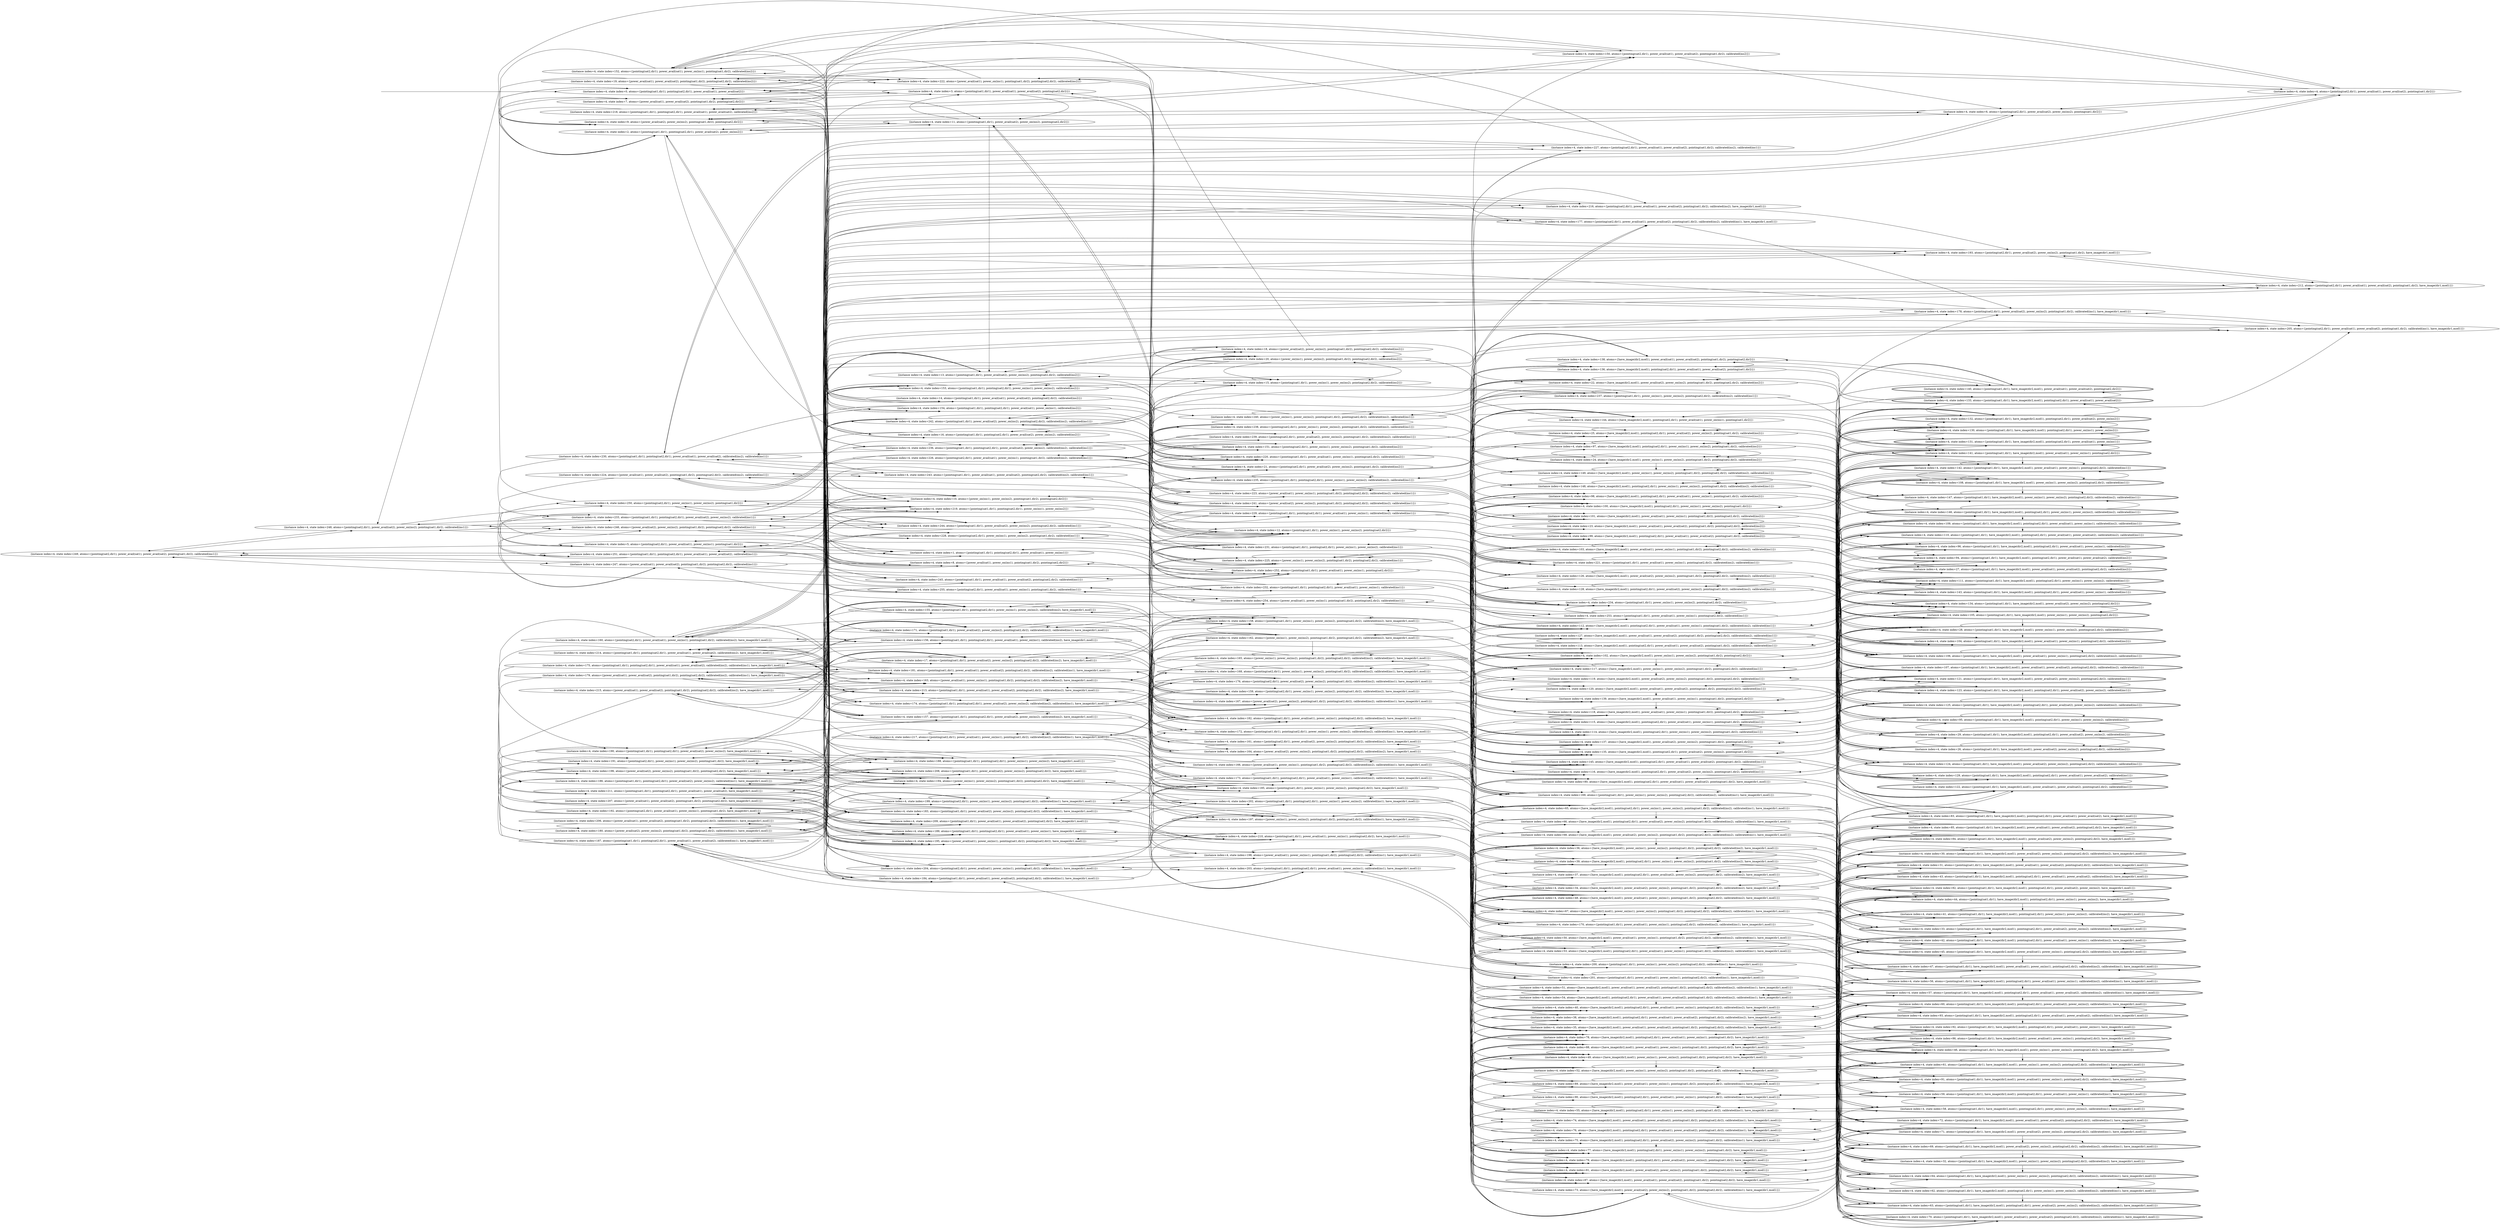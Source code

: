digraph {
rankdir="LR"
s249[label="(instance index=4, state index=249, atoms={pointing(sat2,dir1), power_avail(sat1), power_avail(sat2), pointing(sat1,dir2), calibrated(ins1)})"]
s4[label="(instance index=4, state index=4, atoms={pointing(sat2,dir1), power_avail(sat1), power_avail(sat2), pointing(sat1,dir2)})"]
s6[label="(instance index=4, state index=6, atoms={pointing(sat2,dir1), power_avail(sat2), power_on(ins2), pointing(sat1,dir2)})"]
s216[label="(instance index=4, state index=216, atoms={pointing(sat2,dir1), power_avail(sat1), power_avail(sat2), pointing(sat1,dir2), calibrated(ins2), have_image(dir1,mod1)})"]
s177[label="(instance index=4, state index=177, atoms={pointing(sat2,dir1), power_avail(sat1), power_avail(sat2), pointing(sat1,dir2), calibrated(ins2), calibrated(ins1), have_image(dir1,mod1)})"]
s248[label="(instance index=4, state index=248, atoms={pointing(sat2,dir1), power_avail(sat2), power_on(ins2), pointing(sat1,dir2), calibrated(ins1)})"]
s193[label="(instance index=4, state index=193, atoms={pointing(sat2,dir1), power_avail(sat2), power_on(ins2), pointing(sat1,dir2), have_image(dir1,mod1)})"]
s178[label="(instance index=4, state index=178, atoms={pointing(sat2,dir1), power_avail(sat2), power_on(ins2), pointing(sat1,dir2), calibrated(ins1), have_image(dir1,mod1)})"]
s212[label="(instance index=4, state index=212, atoms={pointing(sat2,dir1), power_avail(sat1), power_avail(sat2), pointing(sat1,dir2), have_image(dir1,mod1)})"]
s205[label="(instance index=4, state index=205, atoms={pointing(sat2,dir1), power_avail(sat1), power_avail(sat2), pointing(sat1,dir2), calibrated(ins1), have_image(dir1,mod1)})"]
s227[label="(instance index=4, state index=227, atoms={pointing(sat2,dir1), power_avail(sat1), power_avail(sat2), pointing(sat1,dir2), calibrated(ins2), calibrated(ins1)})"]
s150[label="(instance index=4, state index=150, atoms={pointing(sat2,dir1), power_avail(sat1), power_avail(sat2), pointing(sat1,dir2), calibrated(ins2)})"]
s251[label="(instance index=4, state index=251, atoms={pointing(sat1,dir1), pointing(sat2,dir1), power_avail(sat1), power_avail(sat2), calibrated(ins1)})"]
s0[label="(instance index=4, state index=0, atoms={pointing(sat1,dir1), pointing(sat2,dir1), power_avail(sat1), power_avail(sat2)})"]
s5[label="(instance index=4, state index=5, atoms={pointing(sat2,dir1), power_avail(sat1), power_on(ins1), pointing(sat1,dir2)})"]
s247[label="(instance index=4, state index=247, atoms={power_avail(sat1), power_avail(sat2), pointing(sat1,dir2), pointing(sat2,dir2), calibrated(ins1)})"]
s7[label="(instance index=4, state index=7, atoms={power_avail(sat1), power_avail(sat2), pointing(sat1,dir2), pointing(sat2,dir2)})"]
s2[label="(instance index=4, state index=2, atoms={pointing(sat1,dir1), pointing(sat2,dir1), power_avail(sat2), power_on(ins2)})"]
s250[label="(instance index=4, state index=250, atoms={pointing(sat2,dir1), power_on(ins1), power_on(ins2), pointing(sat1,dir2)})"]
s246[label="(instance index=4, state index=246, atoms={power_avail(sat2), power_on(ins2), pointing(sat1,dir2), pointing(sat2,dir2), calibrated(ins1)})"]
s9[label="(instance index=4, state index=9, atoms={power_avail(sat2), power_on(ins2), pointing(sat1,dir2), pointing(sat2,dir2)})"]
s214[label="(instance index=4, state index=214, atoms={pointing(sat1,dir1), pointing(sat2,dir1), power_avail(sat1), power_avail(sat2), calibrated(ins2), have_image(dir1,mod1)})"]
s175[label="(instance index=4, state index=175, atoms={pointing(sat1,dir1), pointing(sat2,dir1), power_avail(sat1), power_avail(sat2), calibrated(ins2), calibrated(ins1), have_image(dir1,mod1)})"]
s215[label="(instance index=4, state index=215, atoms={power_avail(sat1), power_avail(sat2), pointing(sat1,dir2), pointing(sat2,dir2), calibrated(ins2), have_image(dir1,mod1)})"]
s179[label="(instance index=4, state index=179, atoms={power_avail(sat1), power_avail(sat2), pointing(sat1,dir2), pointing(sat2,dir2), calibrated(ins2), calibrated(ins1), have_image(dir1,mod1)})"]
s160[label="(instance index=4, state index=160, atoms={pointing(sat2,dir1), power_avail(sat1), power_on(ins1), pointing(sat1,dir2), calibrated(ins2), have_image(dir1,mod1)})"]
s233[label="(instance index=4, state index=233, atoms={pointing(sat1,dir1), pointing(sat2,dir1), power_avail(sat2), power_on(ins2), calibrated(ins1)})"]
s190[label="(instance index=4, state index=190, atoms={pointing(sat1,dir1), pointing(sat2,dir1), power_avail(sat2), power_on(ins2), have_image(dir1,mod1)})"]
s186[label="(instance index=4, state index=186, atoms={pointing(sat1,dir1), pointing(sat2,dir1), power_avail(sat2), power_on(ins2), calibrated(ins1), have_image(dir1,mod1)})"]
s196[label="(instance index=4, state index=196, atoms={power_avail(sat2), power_on(ins2), pointing(sat1,dir2), pointing(sat2,dir2), have_image(dir1,mod1)})"]
s191[label="(instance index=4, state index=191, atoms={pointing(sat2,dir1), power_on(ins1), power_on(ins2), pointing(sat1,dir2), have_image(dir1,mod1)})"]
s180[label="(instance index=4, state index=180, atoms={power_avail(sat2), power_on(ins2), pointing(sat1,dir2), pointing(sat2,dir2), calibrated(ins1), have_image(dir1,mod1)})"]
s211[label="(instance index=4, state index=211, atoms={pointing(sat1,dir1), pointing(sat2,dir1), power_avail(sat1), power_avail(sat2), have_image(dir1,mod1)})"]
s187[label="(instance index=4, state index=187, atoms={pointing(sat1,dir1), pointing(sat2,dir1), power_avail(sat1), power_avail(sat2), calibrated(ins1), have_image(dir1,mod1)})"]
s207[label="(instance index=4, state index=207, atoms={power_avail(sat1), power_avail(sat2), pointing(sat1,dir2), pointing(sat2,dir2), have_image(dir1,mod1)})"]
s206[label="(instance index=4, state index=206, atoms={power_avail(sat1), power_avail(sat2), pointing(sat1,dir2), pointing(sat2,dir2), calibrated(ins1), have_image(dir1,mod1)})"]
s192[label="(instance index=4, state index=192, atoms={pointing(sat2,dir1), power_avail(sat1), power_on(ins1), pointing(sat1,dir2), have_image(dir1,mod1)})"]
s230[label="(instance index=4, state index=230, atoms={pointing(sat1,dir1), pointing(sat2,dir1), power_avail(sat1), power_avail(sat2), calibrated(ins2), calibrated(ins1)})"]
s218[label="(instance index=4, state index=218, atoms={pointing(sat1,dir1), pointing(sat2,dir1), power_avail(sat1), power_avail(sat2), calibrated(ins2)})"]
s224[label="(instance index=4, state index=224, atoms={power_avail(sat1), power_avail(sat2), pointing(sat1,dir2), pointing(sat2,dir2), calibrated(ins2), calibrated(ins1)})"]
s152[label="(instance index=4, state index=152, atoms={pointing(sat2,dir1), power_avail(sat1), power_on(ins1), pointing(sat1,dir2), calibrated(ins2)})"]
s19[label="(instance index=4, state index=19, atoms={power_avail(sat1), power_avail(sat2), pointing(sat1,dir2), pointing(sat2,dir2), calibrated(ins2)})"]
s174[label="(instance index=4, state index=174, atoms={pointing(sat1,dir1), pointing(sat2,dir1), power_avail(sat2), power_on(ins2), calibrated(ins2), calibrated(ins1), have_image(dir1,mod1)})"]
s245[label="(instance index=4, state index=245, atoms={pointing(sat1,dir1), power_avail(sat1), power_avail(sat2), pointing(sat2,dir2), calibrated(ins1)})"]
s3[label="(instance index=4, state index=3, atoms={pointing(sat1,dir1), power_avail(sat1), power_avail(sat2), pointing(sat2,dir2)})"]
s1[label="(instance index=4, state index=1, atoms={pointing(sat1,dir1), pointing(sat2,dir1), power_avail(sat1), power_on(ins1)})"]
s255[label="(instance index=4, state index=255, atoms={pointing(sat2,dir1), power_avail(sat1), power_on(ins1), pointing(sat1,dir2), calibrated(ins1)})"]
s8[label="(instance index=4, state index=8, atoms={power_avail(sat1), power_on(ins1), pointing(sat1,dir2), pointing(sat2,dir2)})"]
s13[label="(instance index=4, state index=13, atoms={pointing(sat1,dir1), power_avail(sat2), power_on(ins2), pointing(sat2,dir2), calibrated(ins2)})"]
s153[label="(instance index=4, state index=153, atoms={pointing(sat1,dir1), pointing(sat2,dir1), power_on(ins1), power_on(ins2), calibrated(ins2)})"]
s16[label="(instance index=4, state index=16, atoms={pointing(sat1,dir1), pointing(sat2,dir1), power_avail(sat2), power_on(ins2), calibrated(ins2)})"]
s17[label="(instance index=4, state index=17, atoms={pointing(sat1,dir1), power_avail(sat2), power_on(ins2), pointing(sat2,dir2), calibrated(ins2), have_image(dir1,mod1)})"]
s157[label="(instance index=4, state index=157, atoms={pointing(sat1,dir1), pointing(sat2,dir1), power_avail(sat2), power_on(ins2), calibrated(ins2), have_image(dir1,mod1)})"]
s155[label="(instance index=4, state index=155, atoms={pointing(sat1,dir1), pointing(sat2,dir1), power_on(ins1), power_on(ins2), calibrated(ins2), have_image(dir1,mod1)})"]
s244[label="(instance index=4, state index=244, atoms={pointing(sat1,dir1), power_avail(sat2), power_on(ins2), pointing(sat2,dir2), calibrated(ins1)})"]
s219[label="(instance index=4, state index=219, atoms={pointing(sat1,dir1), pointing(sat2,dir1), power_on(ins1), power_on(ins2)})"]
s11[label="(instance index=4, state index=11, atoms={pointing(sat1,dir1), power_avail(sat2), power_on(ins2), pointing(sat2,dir2)})"]
s228[label="(instance index=4, state index=228, atoms={pointing(sat2,dir1), power_on(ins1), power_on(ins2), pointing(sat1,dir2), calibrated(ins1)})"]
s10[label="(instance index=4, state index=10, atoms={power_on(ins1), power_on(ins2), pointing(sat1,dir2), pointing(sat2,dir2)})"]
s213[label="(instance index=4, state index=213, atoms={pointing(sat1,dir1), power_avail(sat1), power_avail(sat2), pointing(sat2,dir2), calibrated(ins2), have_image(dir1,mod1)})"]
s181[label="(instance index=4, state index=181, atoms={pointing(sat1,dir1), power_avail(sat1), power_avail(sat2), pointing(sat2,dir2), calibrated(ins2), calibrated(ins1), have_image(dir1,mod1)})"]
s156[label="(instance index=4, state index=156, atoms={pointing(sat1,dir1), pointing(sat2,dir1), power_avail(sat1), power_on(ins1), calibrated(ins2), have_image(dir1,mod1)})"]
s217[label="(instance index=4, state index=217, atoms={pointing(sat2,dir1), power_avail(sat1), power_on(ins1), pointing(sat1,dir2), calibrated(ins2), calibrated(ins1), have_image(dir1,mod1)})"]
s163[label="(instance index=4, state index=163, atoms={power_avail(sat1), power_on(ins1), pointing(sat1,dir2), pointing(sat2,dir2), calibrated(ins2), have_image(dir1,mod1)})"]
s242[label="(instance index=4, state index=242, atoms={pointing(sat1,dir1), power_avail(sat2), power_on(ins2), pointing(sat2,dir2), calibrated(ins2), calibrated(ins1)})"]
s236[label="(instance index=4, state index=236, atoms={pointing(sat1,dir1), pointing(sat2,dir1), power_avail(sat2), power_on(ins2), calibrated(ins2), calibrated(ins1)})"]
s208[label="(instance index=4, state index=208, atoms={pointing(sat1,dir1), power_avail(sat2), power_on(ins2), pointing(sat2,dir2), have_image(dir1,mod1)})"]
s188[label="(instance index=4, state index=188, atoms={pointing(sat1,dir1), pointing(sat2,dir1), power_on(ins1), power_on(ins2), have_image(dir1,mod1)})"]
s183[label="(instance index=4, state index=183, atoms={pointing(sat1,dir1), power_avail(sat2), power_on(ins2), pointing(sat2,dir2), calibrated(ins1), have_image(dir1,mod1)})"]
s199[label="(instance index=4, state index=199, atoms={pointing(sat2,dir1), power_on(ins1), power_on(ins2), pointing(sat1,dir2), calibrated(ins1), have_image(dir1,mod1)})"]
s194[label="(instance index=4, state index=194, atoms={power_on(ins1), power_on(ins2), pointing(sat1,dir2), pointing(sat2,dir2), have_image(dir1,mod1)})"]
s171[label="(instance index=4, state index=171, atoms={pointing(sat1,dir1), power_avail(sat2), power_on(ins2), pointing(sat2,dir2), calibrated(ins2), calibrated(ins1), have_image(dir1,mod1)})"]
s209[label="(instance index=4, state index=209, atoms={pointing(sat1,dir1), power_avail(sat1), power_avail(sat2), pointing(sat2,dir2), have_image(dir1,mod1)})"]
s189[label="(instance index=4, state index=189, atoms={pointing(sat1,dir1), pointing(sat2,dir1), power_avail(sat1), power_on(ins1), have_image(dir1,mod1)})"]
s184[label="(instance index=4, state index=184, atoms={pointing(sat1,dir1), power_avail(sat1), power_avail(sat2), pointing(sat2,dir2), calibrated(ins1), have_image(dir1,mod1)})"]
s204[label="(instance index=4, state index=204, atoms={pointing(sat2,dir1), power_avail(sat1), power_on(ins1), pointing(sat1,dir2), calibrated(ins1), have_image(dir1,mod1)})"]
s195[label="(instance index=4, state index=195, atoms={power_avail(sat1), power_on(ins1), pointing(sat1,dir2), pointing(sat2,dir2), have_image(dir1,mod1)})"]
s243[label="(instance index=4, state index=243, atoms={pointing(sat1,dir1), power_avail(sat1), power_avail(sat2), pointing(sat2,dir2), calibrated(ins2), calibrated(ins1)})"]
s14[label="(instance index=4, state index=14, atoms={pointing(sat1,dir1), power_avail(sat1), power_avail(sat2), pointing(sat2,dir2), calibrated(ins2)})"]
s154[label="(instance index=4, state index=154, atoms={pointing(sat1,dir1), pointing(sat2,dir1), power_avail(sat1), power_on(ins1), calibrated(ins2)})"]
s226[label="(instance index=4, state index=226, atoms={pointing(sat2,dir1), power_avail(sat1), power_on(ins1), pointing(sat1,dir2), calibrated(ins2), calibrated(ins1)})"]
s222[label="(instance index=4, state index=222, atoms={power_avail(sat1), power_on(ins1), pointing(sat1,dir2), pointing(sat2,dir2), calibrated(ins2)})"]
s168[label="(instance index=4, state index=168, atoms={pointing(sat2,dir1), power_on(ins1), power_on(ins2), pointing(sat1,dir2), calibrated(ins2), calibrated(ins1), have_image(dir1,mod1)})"]
s176[label="(instance index=4, state index=176, atoms={pointing(sat2,dir1), power_avail(sat2), power_on(ins2), pointing(sat1,dir2), calibrated(ins2), calibrated(ins1), have_image(dir1,mod1)})"]
s172[label="(instance index=4, state index=172, atoms={pointing(sat1,dir1), pointing(sat2,dir1), power_on(ins1), power_on(ins2), calibrated(ins2), calibrated(ins1), have_image(dir1,mod1)})"]
s158[label="(instance index=4, state index=158, atoms={pointing(sat1,dir1), power_on(ins1), power_on(ins2), pointing(sat2,dir2), calibrated(ins2), have_image(dir1,mod1)})"]
s165[label="(instance index=4, state index=165, atoms={power_on(ins1), power_on(ins2), pointing(sat1,dir2), pointing(sat2,dir2), calibrated(ins2), calibrated(ins1), have_image(dir1,mod1)})"]
s252[label="(instance index=4, state index=252, atoms={pointing(sat1,dir1), power_avail(sat1), power_on(ins1), pointing(sat2,dir2)})"]
s232[label="(instance index=4, state index=232, atoms={pointing(sat1,dir1), pointing(sat2,dir1), power_avail(sat1), power_on(ins1), calibrated(ins1)})"]
s254[label="(instance index=4, state index=254, atoms={power_avail(sat1), power_on(ins1), pointing(sat1,dir2), pointing(sat2,dir2), calibrated(ins1)})"]
s238[label="(instance index=4, state index=238, atoms={pointing(sat2,dir1), power_on(ins1), power_on(ins2), pointing(sat1,dir2), calibrated(ins2), calibrated(ins1)})"]
s235[label="(instance index=4, state index=235, atoms={pointing(sat1,dir1), pointing(sat2,dir1), power_on(ins1), power_on(ins2), calibrated(ins2), calibrated(ins1)})"]
s15[label="(instance index=4, state index=15, atoms={pointing(sat1,dir1), power_on(ins1), power_on(ins2), pointing(sat2,dir2), calibrated(ins2)})"]
s240[label="(instance index=4, state index=240, atoms={power_on(ins1), power_on(ins2), pointing(sat1,dir2), pointing(sat2,dir2), calibrated(ins2), calibrated(ins1)})"]
s18[label="(instance index=4, state index=18, atoms={power_avail(sat2), power_on(ins2), pointing(sat1,dir2), pointing(sat2,dir2), calibrated(ins2)})"]
s20[label="(instance index=4, state index=20, atoms={power_on(ins1), power_on(ins2), pointing(sat1,dir2), pointing(sat2,dir2), calibrated(ins2)})"]
s151[label="(instance index=4, state index=151, atoms={pointing(sat2,dir1), power_on(ins1), power_on(ins2), pointing(sat1,dir2), calibrated(ins2)})"]
s21[label="(instance index=4, state index=21, atoms={pointing(sat2,dir1), power_avail(sat2), power_on(ins2), pointing(sat1,dir2), calibrated(ins2)})"]
s164[label="(instance index=4, state index=164, atoms={power_avail(sat2), power_on(ins2), pointing(sat1,dir2), pointing(sat2,dir2), calibrated(ins2), have_image(dir1,mod1)})"]
s162[label="(instance index=4, state index=162, atoms={power_on(ins1), power_on(ins2), pointing(sat1,dir2), pointing(sat2,dir2), calibrated(ins2), have_image(dir1,mod1)})"]
s161[label="(instance index=4, state index=161, atoms={pointing(sat2,dir1), power_avail(sat2), power_on(ins2), pointing(sat1,dir2), calibrated(ins2), have_image(dir1,mod1)})"]
s159[label="(instance index=4, state index=159, atoms={pointing(sat2,dir1), power_on(ins1), power_on(ins2), pointing(sat1,dir2), calibrated(ins2), have_image(dir1,mod1)})"]
s231[label="(instance index=4, state index=231, atoms={pointing(sat1,dir1), pointing(sat2,dir1), power_on(ins1), power_on(ins2), calibrated(ins1)})"]
s12[label="(instance index=4, state index=12, atoms={pointing(sat1,dir1), power_on(ins1), power_on(ins2), pointing(sat2,dir2)})"]
s225[label="(instance index=4, state index=225, atoms={power_on(ins1), power_on(ins2), pointing(sat1,dir2), pointing(sat2,dir2), calibrated(ins1)})"]
s182[label="(instance index=4, state index=182, atoms={pointing(sat1,dir1), power_avail(sat1), power_on(ins1), pointing(sat2,dir2), calibrated(ins2), have_image(dir1,mod1)})"]
s173[label="(instance index=4, state index=173, atoms={pointing(sat1,dir1), pointing(sat2,dir1), power_avail(sat1), power_on(ins1), calibrated(ins2), calibrated(ins1), have_image(dir1,mod1)})"]
s166[label="(instance index=4, state index=166, atoms={power_avail(sat1), power_on(ins1), pointing(sat1,dir2), pointing(sat2,dir2), calibrated(ins2), calibrated(ins1), have_image(dir1,mod1)})"]
s241[label="(instance index=4, state index=241, atoms={power_avail(sat2), power_on(ins2), pointing(sat1,dir2), pointing(sat2,dir2), calibrated(ins2), calibrated(ins1)})"]
s239[label="(instance index=4, state index=239, atoms={pointing(sat2,dir1), power_avail(sat2), power_on(ins2), pointing(sat1,dir2), calibrated(ins2), calibrated(ins1)})"]
s202[label="(instance index=4, state index=202, atoms={pointing(sat1,dir1), pointing(sat2,dir1), power_on(ins1), power_on(ins2), calibrated(ins1), have_image(dir1,mod1)})"]
s185[label="(instance index=4, state index=185, atoms={pointing(sat1,dir1), power_on(ins1), power_on(ins2), pointing(sat2,dir2), have_image(dir1,mod1)})"]
s197[label="(instance index=4, state index=197, atoms={power_on(ins1), power_on(ins2), pointing(sat1,dir2), pointing(sat2,dir2), calibrated(ins1), have_image(dir1,mod1)})"]
s167[label="(instance index=4, state index=167, atoms={power_avail(sat2), power_on(ins2), pointing(sat1,dir2), pointing(sat2,dir2), calibrated(ins2), calibrated(ins1), have_image(dir1,mod1)})"]
s210[label="(instance index=4, state index=210, atoms={pointing(sat1,dir1), power_avail(sat1), power_on(ins1), pointing(sat2,dir2), have_image(dir1,mod1)})"]
s203[label="(instance index=4, state index=203, atoms={pointing(sat1,dir1), pointing(sat2,dir1), power_avail(sat1), power_on(ins1), calibrated(ins1), have_image(dir1,mod1)})"]
s198[label="(instance index=4, state index=198, atoms={power_avail(sat1), power_on(ins1), pointing(sat1,dir2), pointing(sat2,dir2), calibrated(ins1), have_image(dir1,mod1)})"]
s229[label="(instance index=4, state index=229, atoms={pointing(sat1,dir1), pointing(sat2,dir1), power_avail(sat1), power_on(ins1), calibrated(ins2), calibrated(ins1)})"]
s220[label="(instance index=4, state index=220, atoms={pointing(sat1,dir1), power_avail(sat1), power_on(ins1), pointing(sat2,dir2), calibrated(ins2)})"]
s223[label="(instance index=4, state index=223, atoms={power_avail(sat1), power_on(ins1), pointing(sat1,dir2), pointing(sat2,dir2), calibrated(ins2), calibrated(ins1)})"]
s145[label="(instance index=4, state index=145, atoms={have_image(dir2,mod1), pointing(sat2,dir1), power_avail(sat1), power_avail(sat2), pointing(sat1,dir2), calibrated(ins1)})"]
s65[label="(instance index=4, state index=65, atoms={have_image(dir2,mod1), pointing(sat2,dir1), power_on(ins1), power_on(ins2), pointing(sat1,dir2), calibrated(ins2), calibrated(ins1), have_image(dir1,mod1)})"]
s100[label="(instance index=4, state index=100, atoms={have_image(dir2,mod1), pointing(sat2,dir1), power_on(ins1), power_on(ins2), pointing(sat1,dir2)})"]
s66[label="(instance index=4, state index=66, atoms={have_image(dir2,mod1), pointing(sat2,dir1), power_avail(sat2), power_on(ins2), pointing(sat1,dir2), calibrated(ins2), calibrated(ins1), have_image(dir1,mod1)})"]
s144[label="(instance index=4, state index=144, atoms={have_image(dir2,mod1), pointing(sat2,dir1), power_avail(sat1), power_on(ins1), pointing(sat1,dir2)})"]
s169[label="(instance index=4, state index=169, atoms={pointing(sat1,dir1), power_on(ins1), power_on(ins2), pointing(sat2,dir2), calibrated(ins2), calibrated(ins1), have_image(dir1,mod1)})"]
s67[label="(instance index=4, state index=67, atoms={have_image(dir2,mod1), power_on(ins1), power_on(ins2), pointing(sat1,dir2), pointing(sat2,dir2), calibrated(ins2), calibrated(ins1), have_image(dir1,mod1)})"]
s135[label="(instance index=4, state index=135, atoms={have_image(dir2,mod1), pointing(sat2,dir1), power_avail(sat2), power_on(ins2), pointing(sat1,dir2)})"]
s136[label="(instance index=4, state index=136, atoms={have_image(dir2,mod1), pointing(sat2,dir1), power_avail(sat1), power_avail(sat2), pointing(sat1,dir2)})"]
s221[label="(instance index=4, state index=221, atoms={pointing(sat1,dir1), power_avail(sat1), power_on(ins1), pointing(sat2,dir2), calibrated(ins2), calibrated(ins1)})"]
s170[label="(instance index=4, state index=170, atoms={pointing(sat1,dir1), power_avail(sat1), power_on(ins1), pointing(sat2,dir2), calibrated(ins2), calibrated(ins1), have_image(dir1,mod1)})"]
s237[label="(instance index=4, state index=237, atoms={pointing(sat1,dir1), power_on(ins1), power_on(ins2), pointing(sat2,dir2), calibrated(ins2), calibrated(ins1)})"]
s234[label="(instance index=4, state index=234, atoms={pointing(sat1,dir1), power_on(ins1), power_on(ins2), pointing(sat2,dir2), calibrated(ins1)})"]
s120[label="(instance index=4, state index=120, atoms={have_image(dir2,mod1), power_avail(sat1), power_avail(sat2), pointing(sat1,dir2), pointing(sat2,dir2), calibrated(ins1)})"]
s119[label="(instance index=4, state index=119, atoms={have_image(dir2,mod1), power_avail(sat2), power_on(ins2), pointing(sat1,dir2), pointing(sat2,dir2), calibrated(ins1)})"]
s127[label="(instance index=4, state index=127, atoms={have_image(dir2,mod1), power_avail(sat1), power_avail(sat2), pointing(sat1,dir2), pointing(sat2,dir2), calibrated(ins2), calibrated(ins1)})"]
s103[label="(instance index=4, state index=103, atoms={have_image(dir2,mod1), power_avail(sat1), power_on(ins1), pointing(sat1,dir2), pointing(sat2,dir2), calibrated(ins2), calibrated(ins1)})"]
s102[label="(instance index=4, state index=102, atoms={have_image(dir2,mod1), power_on(ins1), power_on(ins2), pointing(sat1,dir2), pointing(sat2,dir2)})"]
s101[label="(instance index=4, state index=101, atoms={have_image(dir2,mod1), power_avail(sat1), power_on(ins1), pointing(sat1,dir2), pointing(sat2,dir2), calibrated(ins2)})"]
s78[label="(instance index=4, state index=78, atoms={have_image(dir2,mod1), pointing(sat2,dir1), power_avail(sat1), power_on(ins1), pointing(sat1,dir2), have_image(dir1,mod1)})"]
s89[label="(instance index=4, state index=89, atoms={have_image(dir2,mod1), power_avail(sat1), power_on(ins1), pointing(sat1,dir2), pointing(sat2,dir2), calibrated(ins1), have_image(dir1,mod1)})"]
s201[label="(instance index=4, state index=201, atoms={pointing(sat1,dir1), power_avail(sat1), power_on(ins1), pointing(sat2,dir2), calibrated(ins1), have_image(dir1,mod1)})"]
s74[label="(instance index=4, state index=74, atoms={have_image(dir2,mod1), power_avail(sat1), power_avail(sat2), pointing(sat1,dir2), pointing(sat2,dir2), calibrated(ins1), have_image(dir1,mod1)})"]
s88[label="(instance index=4, state index=88, atoms={have_image(dir2,mod1), power_avail(sat1), power_on(ins1), pointing(sat1,dir2), pointing(sat2,dir2), have_image(dir1,mod1)})"]
s87[label="(instance index=4, state index=87, atoms={have_image(dir2,mod1), power_avail(sat1), power_avail(sat2), pointing(sat1,dir2), pointing(sat2,dir2), have_image(dir1,mod1)})"]
s81[label="(instance index=4, state index=81, atoms={have_image(dir2,mod1), power_avail(sat2), power_on(ins2), pointing(sat1,dir2), pointing(sat2,dir2), have_image(dir1,mod1)})"]
s80[label="(instance index=4, state index=80, atoms={have_image(dir2,mod1), pointing(sat2,dir1), power_avail(sat1), power_avail(sat2), pointing(sat1,dir2), have_image(dir1,mod1)})"]
s79[label="(instance index=4, state index=79, atoms={have_image(dir2,mod1), pointing(sat2,dir1), power_avail(sat2), power_on(ins2), pointing(sat1,dir2), have_image(dir1,mod1)})"]
s73[label="(instance index=4, state index=73, atoms={have_image(dir2,mod1), power_avail(sat2), power_on(ins2), pointing(sat1,dir2), pointing(sat2,dir2), calibrated(ins1), have_image(dir1,mod1)})"]
s200[label="(instance index=4, state index=200, atoms={pointing(sat1,dir1), power_on(ins1), power_on(ins2), pointing(sat2,dir2), calibrated(ins1), have_image(dir1,mod1)})"]
s51[label="(instance index=4, state index=51, atoms={have_image(dir2,mod1), power_avail(sat1), power_avail(sat2), pointing(sat1,dir2), pointing(sat2,dir2), calibrated(ins2), calibrated(ins1), have_image(dir1,mod1)})"]
s68[label="(instance index=4, state index=68, atoms={have_image(dir2,mod1), power_avail(sat2), power_on(ins2), pointing(sat1,dir2), pointing(sat2,dir2), calibrated(ins2), calibrated(ins1), have_image(dir1,mod1)})"]
s52[label="(instance index=4, state index=52, atoms={have_image(dir2,mod1), power_on(ins1), power_on(ins2), pointing(sat1,dir2), pointing(sat2,dir2), calibrated(ins1), have_image(dir1,mod1)})"]
s75[label="(instance index=4, state index=75, atoms={have_image(dir2,mod1), pointing(sat2,dir1), power_avail(sat2), power_on(ins2), pointing(sat1,dir2), calibrated(ins1), have_image(dir1,mod1)})"]
s90[label="(instance index=4, state index=90, atoms={have_image(dir2,mod1), pointing(sat2,dir1), power_avail(sat1), power_on(ins1), pointing(sat1,dir2), calibrated(ins1), have_image(dir1,mod1)})"]
s128[label="(instance index=4, state index=128, atoms={have_image(dir2,mod1), pointing(sat2,dir1), power_avail(sat2), power_on(ins2), pointing(sat1,dir2), calibrated(ins2), calibrated(ins1)})"]
s55[label="(instance index=4, state index=55, atoms={have_image(dir2,mod1), pointing(sat2,dir1), power_on(ins1), power_on(ins2), pointing(sat1,dir2), calibrated(ins1), have_image(dir1,mod1)})"]
s126[label="(instance index=4, state index=126, atoms={have_image(dir2,mod1), power_avail(sat2), power_on(ins2), pointing(sat1,dir2), pointing(sat2,dir2), calibrated(ins2), calibrated(ins1)})"]
s253[label="(instance index=4, state index=253, atoms={pointing(sat1,dir1), power_avail(sat1), power_on(ins1), pointing(sat2,dir2), calibrated(ins1)})"]
s54[label="(instance index=4, state index=54, atoms={have_image(dir2,mod1), pointing(sat2,dir1), power_avail(sat1), power_avail(sat2), pointing(sat1,dir2), calibrated(ins2), calibrated(ins1), have_image(dir1,mod1)})"]
s116[label="(instance index=4, state index=116, atoms={have_image(dir2,mod1), pointing(sat2,dir1), power_avail(sat2), power_on(ins2), pointing(sat1,dir2), calibrated(ins1)})"]
s53[label="(instance index=4, state index=53, atoms={have_image(dir2,mod1), pointing(sat2,dir1), power_avail(sat1), power_on(ins1), pointing(sat1,dir2), calibrated(ins2), calibrated(ins1), have_image(dir1,mod1)})"]
s50[label="(instance index=4, state index=50, atoms={have_image(dir2,mod1), power_avail(sat1), power_on(ins1), pointing(sat1,dir2), pointing(sat2,dir2), calibrated(ins2), calibrated(ins1), have_image(dir1,mod1)})"]
s49[label="(instance index=4, state index=49, atoms={have_image(dir2,mod1), power_on(ins1), power_on(ins2), pointing(sat1,dir2), pointing(sat2,dir2), have_image(dir1,mod1)})"]
s48[label="(instance index=4, state index=48, atoms={have_image(dir2,mod1), power_avail(sat1), power_on(ins1), pointing(sat1,dir2), pointing(sat2,dir2), calibrated(ins2), have_image(dir1,mod1)})"]
s114[label="(instance index=4, state index=114, atoms={have_image(dir2,mod1), pointing(sat2,dir1), power_on(ins1), power_on(ins2), pointing(sat1,dir2), calibrated(ins1)})"]
s77[label="(instance index=4, state index=77, atoms={have_image(dir2,mod1), pointing(sat2,dir1), power_on(ins1), power_on(ins2), pointing(sat1,dir2), have_image(dir1,mod1)})"]
s113[label="(instance index=4, state index=113, atoms={have_image(dir2,mod1), pointing(sat2,dir1), power_avail(sat1), power_avail(sat2), pointing(sat1,dir2), calibrated(ins2), calibrated(ins1)})"]
s38[label="(instance index=4, state index=38, atoms={have_image(dir2,mod1), pointing(sat2,dir1), power_avail(sat1), power_avail(sat2), pointing(sat1,dir2), calibrated(ins2), have_image(dir1,mod1)})"]
s112[label="(instance index=4, state index=112, atoms={have_image(dir2,mod1), pointing(sat2,dir1), power_avail(sat1), power_on(ins1), pointing(sat1,dir2), calibrated(ins2), calibrated(ins1)})"]
s40[label="(instance index=4, state index=40, atoms={have_image(dir2,mod1), pointing(sat2,dir1), power_avail(sat1), power_on(ins1), pointing(sat1,dir2), calibrated(ins2), have_image(dir1,mod1)})"]
s117[label="(instance index=4, state index=117, atoms={have_image(dir2,mod1), power_on(ins1), power_on(ins2), pointing(sat1,dir2), pointing(sat2,dir2), calibrated(ins1)})"]
s39[label="(instance index=4, state index=39, atoms={have_image(dir2,mod1), pointing(sat2,dir1), power_on(ins1), power_on(ins2), pointing(sat1,dir2), calibrated(ins2), have_image(dir1,mod1)})"]
s37[label="(instance index=4, state index=37, atoms={have_image(dir2,mod1), pointing(sat2,dir1), power_avail(sat2), power_on(ins2), pointing(sat1,dir2), calibrated(ins2), have_image(dir1,mod1)})"]
s36[label="(instance index=4, state index=36, atoms={have_image(dir2,mod1), power_on(ins1), power_on(ins2), pointing(sat1,dir2), pointing(sat2,dir2), calibrated(ins2), have_image(dir1,mod1)})"]
s35[label="(instance index=4, state index=35, atoms={have_image(dir2,mod1), power_avail(sat1), power_avail(sat2), pointing(sat1,dir2), pointing(sat2,dir2), calibrated(ins2), have_image(dir1,mod1)})"]
s34[label="(instance index=4, state index=34, atoms={have_image(dir2,mod1), power_avail(sat2), power_on(ins2), pointing(sat1,dir2), pointing(sat2,dir2), calibrated(ins2), have_image(dir1,mod1)})"]
s98[label="(instance index=4, state index=98, atoms={have_image(dir2,mod1), pointing(sat2,dir1), power_avail(sat1), power_on(ins1), pointing(sat1,dir2), calibrated(ins2)})"]
s25[label="(instance index=4, state index=25, atoms={have_image(dir2,mod1), pointing(sat2,dir1), power_avail(sat2), power_on(ins2), pointing(sat1,dir2), calibrated(ins2)})"]
s97[label="(instance index=4, state index=97, atoms={have_image(dir2,mod1), pointing(sat2,dir1), power_on(ins1), power_on(ins2), pointing(sat1,dir2), calibrated(ins2)})"]
s24[label="(instance index=4, state index=24, atoms={have_image(dir2,mod1), power_on(ins1), power_on(ins2), pointing(sat1,dir2), pointing(sat2,dir2), calibrated(ins2)})"]
s99[label="(instance index=4, state index=99, atoms={have_image(dir2,mod1), pointing(sat2,dir1), power_avail(sat1), power_avail(sat2), pointing(sat1,dir2), calibrated(ins2)})"]
s23[label="(instance index=4, state index=23, atoms={have_image(dir2,mod1), power_avail(sat1), power_avail(sat2), pointing(sat1,dir2), pointing(sat2,dir2), calibrated(ins2)})"]
s76[label="(instance index=4, state index=76, atoms={have_image(dir2,mod1), pointing(sat2,dir1), power_avail(sat1), power_avail(sat2), pointing(sat1,dir2), calibrated(ins1), have_image(dir1,mod1)})"]
s22[label="(instance index=4, state index=22, atoms={have_image(dir2,mod1), power_avail(sat2), power_on(ins2), pointing(sat1,dir2), pointing(sat2,dir2), calibrated(ins2)})"]
s149[label="(instance index=4, state index=149, atoms={have_image(dir2,mod1), power_on(ins1), power_on(ins2), pointing(sat1,dir2), pointing(sat2,dir2), calibrated(ins2), calibrated(ins1)})"]
s148[label="(instance index=4, state index=148, atoms={have_image(dir2,mod1), pointing(sat2,dir1), power_on(ins1), power_on(ins2), pointing(sat1,dir2), calibrated(ins2), calibrated(ins1)})"]
s115[label="(instance index=4, state index=115, atoms={have_image(dir2,mod1), pointing(sat2,dir1), power_avail(sat1), power_on(ins1), pointing(sat1,dir2), calibrated(ins1)})"]
s118[label="(instance index=4, state index=118, atoms={have_image(dir2,mod1), power_avail(sat1), power_on(ins1), pointing(sat1,dir2), pointing(sat2,dir2), calibrated(ins1)})"]
s139[label="(instance index=4, state index=139, atoms={have_image(dir2,mod1), power_avail(sat1), power_on(ins1), pointing(sat1,dir2), pointing(sat2,dir2)})"]
s138[label="(instance index=4, state index=138, atoms={have_image(dir2,mod1), power_avail(sat1), power_avail(sat2), pointing(sat1,dir2), pointing(sat2,dir2)})"]
s137[label="(instance index=4, state index=137, atoms={have_image(dir2,mod1), power_avail(sat2), power_on(ins2), pointing(sat1,dir2), pointing(sat2,dir2)})"]
s132[peripheries=2,label="(instance index=4, state index=132, atoms={pointing(sat1,dir1), have_image(dir2,mod1), pointing(sat2,dir1), power_avail(sat2), power_on(ins2)})"]
s133[peripheries=2,label="(instance index=4, state index=133, atoms={pointing(sat1,dir1), have_image(dir2,mod1), pointing(sat2,dir1), power_avail(sat1), power_avail(sat2)})"]
s134[peripheries=2,label="(instance index=4, state index=134, atoms={pointing(sat1,dir1), have_image(dir2,mod1), power_avail(sat2), power_on(ins2), pointing(sat2,dir2)})"]
s140[peripheries=2,label="(instance index=4, state index=140, atoms={pointing(sat1,dir1), have_image(dir2,mod1), power_avail(sat1), power_avail(sat2), pointing(sat2,dir2)})"]
s93[peripheries=2,label="(instance index=4, state index=93, atoms={pointing(sat1,dir1), have_image(dir2,mod1), pointing(sat2,dir1), power_avail(sat1), power_avail(sat2), calibrated(ins1), have_image(dir1,mod1)})"]
s94[peripheries=2,label="(instance index=4, state index=94, atoms={pointing(sat1,dir1), have_image(dir2,mod1), pointing(sat2,dir1), power_avail(sat1), power_avail(sat2), calibrated(ins2)})"]
s146[peripheries=2,label="(instance index=4, state index=146, atoms={pointing(sat1,dir1), have_image(dir2,mod1), pointing(sat2,dir1), power_on(ins1), power_on(ins2), calibrated(ins2), calibrated(ins1)})"]
s28[peripheries=2,label="(instance index=4, state index=28, atoms={pointing(sat1,dir1), have_image(dir2,mod1), power_on(ins1), power_on(ins2), pointing(sat2,dir2), calibrated(ins2)})"]
s95[peripheries=2,label="(instance index=4, state index=95, atoms={pointing(sat1,dir1), have_image(dir2,mod1), pointing(sat2,dir1), power_on(ins1), power_on(ins2), calibrated(ins2)})"]
s147[peripheries=2,label="(instance index=4, state index=147, atoms={pointing(sat1,dir1), have_image(dir2,mod1), power_on(ins1), power_on(ins2), pointing(sat2,dir2), calibrated(ins2), calibrated(ins1)})"]
s29[peripheries=2,label="(instance index=4, state index=29, atoms={pointing(sat1,dir1), have_image(dir2,mod1), pointing(sat2,dir1), power_avail(sat2), power_on(ins2), calibrated(ins2)})"]
s96[peripheries=2,label="(instance index=4, state index=96, atoms={pointing(sat1,dir1), have_image(dir2,mod1), pointing(sat2,dir1), power_avail(sat1), power_on(ins1), calibrated(ins2)})"]
s30[peripheries=2,label="(instance index=4, state index=30, atoms={pointing(sat1,dir1), have_image(dir2,mod1), power_avail(sat2), power_on(ins2), pointing(sat2,dir2), calibrated(ins2), have_image(dir1,mod1)})"]
s31[peripheries=2,label="(instance index=4, state index=31, atoms={pointing(sat1,dir1), have_image(dir2,mod1), power_avail(sat1), power_avail(sat2), pointing(sat2,dir2), calibrated(ins2), have_image(dir1,mod1)})"]
s41[peripheries=2,label="(instance index=4, state index=41, atoms={pointing(sat1,dir1), have_image(dir2,mod1), pointing(sat2,dir1), power_on(ins1), power_on(ins2), calibrated(ins2), have_image(dir1,mod1)})"]
s108[peripheries=2,label="(instance index=4, state index=108, atoms={pointing(sat1,dir1), have_image(dir2,mod1), power_on(ins1), power_on(ins2), pointing(sat2,dir2), calibrated(ins1)})"]
s42[peripheries=2,label="(instance index=4, state index=42, atoms={pointing(sat1,dir1), have_image(dir2,mod1), pointing(sat2,dir1), power_avail(sat1), power_on(ins1), calibrated(ins2), have_image(dir1,mod1)})"]
s109[peripheries=2,label="(instance index=4, state index=109, atoms={pointing(sat1,dir1), have_image(dir2,mod1), pointing(sat2,dir1), power_avail(sat1), power_on(ins1), calibrated(ins2), calibrated(ins1)})"]
s43[peripheries=2,label="(instance index=4, state index=43, atoms={pointing(sat1,dir1), have_image(dir2,mod1), pointing(sat2,dir1), power_avail(sat1), power_avail(sat2), calibrated(ins2), have_image(dir1,mod1)})"]
s110[peripheries=2,label="(instance index=4, state index=110, atoms={pointing(sat1,dir1), have_image(dir2,mod1), pointing(sat2,dir1), power_avail(sat1), power_avail(sat2), calibrated(ins2), calibrated(ins1)})"]
s44[peripheries=2,label="(instance index=4, state index=44, atoms={pointing(sat1,dir1), have_image(dir2,mod1), pointing(sat2,dir1), power_on(ins1), power_on(ins2), have_image(dir1,mod1)})"]
s111[peripheries=2,label="(instance index=4, state index=111, atoms={pointing(sat1,dir1), have_image(dir2,mod1), pointing(sat2,dir1), power_on(ins1), power_on(ins2), calibrated(ins1)})"]
s143[peripheries=2,label="(instance index=4, state index=143, atoms={pointing(sat1,dir1), have_image(dir2,mod1), pointing(sat2,dir1), power_avail(sat1), power_on(ins1), calibrated(ins1)})"]
s84[peripheries=2,label="(instance index=4, state index=84, atoms={pointing(sat1,dir1), have_image(dir2,mod1), power_avail(sat2), power_on(ins2), pointing(sat2,dir2), have_image(dir1,mod1)})"]
s26[peripheries=2,label="(instance index=4, state index=26, atoms={pointing(sat1,dir1), have_image(dir2,mod1), power_avail(sat2), power_on(ins2), pointing(sat2,dir2), calibrated(ins2)})"]
s85[peripheries=2,label="(instance index=4, state index=85, atoms={pointing(sat1,dir1), have_image(dir2,mod1), power_avail(sat1), power_avail(sat2), pointing(sat2,dir2), have_image(dir1,mod1)})"]
s56[peripheries=2,label="(instance index=4, state index=56, atoms={pointing(sat1,dir1), have_image(dir2,mod1), pointing(sat2,dir1), power_avail(sat1), power_on(ins1), calibrated(ins2), calibrated(ins1), have_image(dir1,mod1)})"]
s27[peripheries=2,label="(instance index=4, state index=27, atoms={pointing(sat1,dir1), have_image(dir2,mod1), power_avail(sat1), power_avail(sat2), pointing(sat2,dir2), calibrated(ins2)})"]
s86[peripheries=2,label="(instance index=4, state index=86, atoms={pointing(sat1,dir1), have_image(dir2,mod1), power_avail(sat1), power_on(ins1), pointing(sat2,dir2), have_image(dir1,mod1)})"]
s57[peripheries=2,label="(instance index=4, state index=57, atoms={pointing(sat1,dir1), have_image(dir2,mod1), pointing(sat2,dir1), power_avail(sat1), power_avail(sat2), calibrated(ins2), calibrated(ins1), have_image(dir1,mod1)})"]
s32[peripheries=2,label="(instance index=4, state index=32, atoms={pointing(sat1,dir1), have_image(dir2,mod1), power_on(ins1), power_on(ins2), pointing(sat2,dir2), calibrated(ins2), have_image(dir1,mod1)})"]
s91[peripheries=2,label="(instance index=4, state index=91, atoms={pointing(sat1,dir1), have_image(dir2,mod1), power_avail(sat1), power_on(ins1), pointing(sat2,dir2), calibrated(ins1), have_image(dir1,mod1)})"]
s33[peripheries=2,label="(instance index=4, state index=33, atoms={pointing(sat1,dir1), have_image(dir2,mod1), pointing(sat2,dir1), power_avail(sat2), power_on(ins2), calibrated(ins2), have_image(dir1,mod1)})"]
s92[peripheries=2,label="(instance index=4, state index=92, atoms={pointing(sat1,dir1), have_image(dir2,mod1), pointing(sat2,dir1), power_avail(sat1), power_on(ins1), have_image(dir1,mod1)})"]
s121[peripheries=2,label="(instance index=4, state index=121, atoms={pointing(sat1,dir1), have_image(dir2,mod1), power_avail(sat2), power_on(ins2), pointing(sat2,dir2), calibrated(ins1)})"]
s46[peripheries=2,label="(instance index=4, state index=46, atoms={pointing(sat1,dir1), have_image(dir2,mod1), power_on(ins1), power_on(ins2), pointing(sat2,dir2), have_image(dir1,mod1)})"]
s105[peripheries=2,label="(instance index=4, state index=105, atoms={pointing(sat1,dir1), have_image(dir2,mod1), power_on(ins1), power_on(ins2), pointing(sat2,dir2)})"]
s47[peripheries=2,label="(instance index=4, state index=47, atoms={pointing(sat1,dir1), have_image(dir2,mod1), power_avail(sat1), power_on(ins1), pointing(sat2,dir2), calibrated(ins2), calibrated(ins1), have_image(dir1,mod1)})"]
s106[peripheries=2,label="(instance index=4, state index=106, atoms={pointing(sat1,dir1), have_image(dir2,mod1), power_avail(sat1), power_on(ins1), pointing(sat2,dir2), calibrated(ins2), calibrated(ins1)})"]
s107[peripheries=2,label="(instance index=4, state index=107, atoms={pointing(sat1,dir1), have_image(dir2,mod1), power_avail(sat1), power_avail(sat2), pointing(sat2,dir2), calibrated(ins2), calibrated(ins1)})"]
s141[peripheries=2,label="(instance index=4, state index=141, atoms={pointing(sat1,dir1), have_image(dir2,mod1), power_avail(sat1), power_on(ins1), pointing(sat2,dir2)})"]
s82[peripheries=2,label="(instance index=4, state index=82, atoms={pointing(sat1,dir1), have_image(dir2,mod1), pointing(sat2,dir1), power_avail(sat2), power_on(ins2), have_image(dir1,mod1)})"]
s142[peripheries=2,label="(instance index=4, state index=142, atoms={pointing(sat1,dir1), have_image(dir2,mod1), power_avail(sat1), power_on(ins1), pointing(sat2,dir2), calibrated(ins1)})"]
s83[peripheries=2,label="(instance index=4, state index=83, atoms={pointing(sat1,dir1), have_image(dir2,mod1), pointing(sat2,dir1), power_avail(sat1), power_avail(sat2), have_image(dir1,mod1)})"]
s122[peripheries=2,label="(instance index=4, state index=122, atoms={pointing(sat1,dir1), have_image(dir2,mod1), power_avail(sat1), power_avail(sat2), pointing(sat2,dir2), calibrated(ins1)})"]
s72[peripheries=2,label="(instance index=4, state index=72, atoms={pointing(sat1,dir1), have_image(dir2,mod1), power_avail(sat1), power_avail(sat2), pointing(sat2,dir2), calibrated(ins1), have_image(dir1,mod1)})"]
s71[peripheries=2,label="(instance index=4, state index=71, atoms={pointing(sat1,dir1), have_image(dir2,mod1), power_avail(sat2), power_on(ins2), pointing(sat2,dir2), calibrated(ins1), have_image(dir1,mod1)})"]
s70[peripheries=2,label="(instance index=4, state index=70, atoms={pointing(sat1,dir1), have_image(dir2,mod1), power_avail(sat1), power_avail(sat2), pointing(sat2,dir2), calibrated(ins2), calibrated(ins1), have_image(dir1,mod1)})"]
s69[peripheries=2,label="(instance index=4, state index=69, atoms={pointing(sat1,dir1), have_image(dir2,mod1), power_avail(sat2), power_on(ins2), pointing(sat2,dir2), calibrated(ins2), calibrated(ins1), have_image(dir1,mod1)})"]
s61[peripheries=2,label="(instance index=4, state index=61, atoms={pointing(sat1,dir1), have_image(dir2,mod1), power_on(ins1), power_on(ins2), pointing(sat2,dir2), calibrated(ins1), have_image(dir1,mod1)})"]
s60[peripheries=2,label="(instance index=4, state index=60, atoms={pointing(sat1,dir1), have_image(dir2,mod1), pointing(sat2,dir1), power_avail(sat2), power_on(ins2), calibrated(ins1), have_image(dir1,mod1)})"]
s59[peripheries=2,label="(instance index=4, state index=59, atoms={pointing(sat1,dir1), have_image(dir2,mod1), pointing(sat2,dir1), power_avail(sat1), power_on(ins1), calibrated(ins1), have_image(dir1,mod1)})"]
s125[peripheries=2,label="(instance index=4, state index=125, atoms={pointing(sat1,dir1), have_image(dir2,mod1), pointing(sat2,dir1), power_avail(sat2), power_on(ins2), calibrated(ins2), calibrated(ins1)})"]
s58[peripheries=2,label="(instance index=4, state index=58, atoms={pointing(sat1,dir1), have_image(dir2,mod1), pointing(sat2,dir1), power_on(ins1), power_on(ins2), calibrated(ins1), have_image(dir1,mod1)})"]
s124[peripheries=2,label="(instance index=4, state index=124, atoms={pointing(sat1,dir1), have_image(dir2,mod1), power_avail(sat2), power_on(ins2), pointing(sat2,dir2), calibrated(ins2), calibrated(ins1)})"]
s64[peripheries=2,label="(instance index=4, state index=64, atoms={pointing(sat1,dir1), have_image(dir2,mod1), power_on(ins1), power_on(ins2), pointing(sat2,dir2), calibrated(ins2), calibrated(ins1), have_image(dir1,mod1)})"]
s123[peripheries=2,label="(instance index=4, state index=123, atoms={pointing(sat1,dir1), have_image(dir2,mod1), pointing(sat2,dir1), power_avail(sat2), power_on(ins2), calibrated(ins1)})"]
s104[peripheries=2,label="(instance index=4, state index=104, atoms={pointing(sat1,dir1), have_image(dir2,mod1), power_avail(sat1), power_on(ins1), pointing(sat2,dir2), calibrated(ins2)})"]
s45[peripheries=2,label="(instance index=4, state index=45, atoms={pointing(sat1,dir1), have_image(dir2,mod1), power_avail(sat1), power_on(ins1), pointing(sat2,dir2), calibrated(ins2), have_image(dir1,mod1)})"]
s131[peripheries=2,label="(instance index=4, state index=131, atoms={pointing(sat1,dir1), have_image(dir2,mod1), pointing(sat2,dir1), power_avail(sat1), power_on(ins1)})"]
s63[peripheries=2,label="(instance index=4, state index=63, atoms={pointing(sat1,dir1), have_image(dir2,mod1), pointing(sat2,dir1), power_avail(sat2), power_on(ins2), calibrated(ins2), calibrated(ins1), have_image(dir1,mod1)})"]
s130[peripheries=2,label="(instance index=4, state index=130, atoms={pointing(sat1,dir1), have_image(dir2,mod1), pointing(sat2,dir1), power_on(ins1), power_on(ins2)})"]
s62[peripheries=2,label="(instance index=4, state index=62, atoms={pointing(sat1,dir1), have_image(dir2,mod1), pointing(sat2,dir1), power_on(ins1), power_on(ins2), calibrated(ins2), calibrated(ins1), have_image(dir1,mod1)})"]
s129[peripheries=2,label="(instance index=4, state index=129, atoms={pointing(sat1,dir1), have_image(dir2,mod1), pointing(sat2,dir1), power_avail(sat1), power_avail(sat2), calibrated(ins1)})"]
Dangling [ label = "", style = invis ]
{ rank = same; Dangling }
Dangling -> s0
{ rank = same; s0}
{ rank = same; s251,s0,s5,s247,s7,s2,s250,s246,s9,s214,s175,s215,s179,s160,s233,s190,s186,s196,s191,s180,s211,s187,s207,s206,s192,s230,s218,s224,s152,s19}
{ rank = same; s174,s245,s3,s1,s255,s8,s13,s153,s16,s17,s157,s155,s244,s219,s11,s228,s10,s213,s181,s156,s217,s163,s242,s236,s208,s188,s183,s199,s194,s171,s209,s189,s184,s204,s195,s243,s14,s154,s226,s222}
{ rank = same; s168,s176,s172,s158,s165,s252,s232,s254,s238,s235,s15,s240,s18,s20,s151,s21,s164,s162,s161,s159,s231,s12,s225,s182,s173,s166,s241,s239,s202,s185,s197,s167,s210,s203,s198,s229,s220,s223}
{ rank = same; s145,s65,s100,s66,s144,s169,s67,s135,s136,s221,s170,s237,s234,s120,s119,s127,s103,s102,s101,s78,s89,s201,s74,s88,s87,s81,s80,s79,s73,s200,s51,s68,s52,s75,s90,s128,s55,s126,s253,s54,s116,s53,s50,s49,s48,s114,s77,s113,s38,s112,s40,s117,s39,s37,s36,s35,s34,s98,s25,s97,s24,s99,s23,s76,s22,s149,s148,s115,s118,s139,s138,s137}
{ rank = same; s132,s133,s134,s140,s93,s94,s146,s28,s95,s147,s29,s96,s30,s31,s41,s108,s42,s109,s43,s110,s44,s111,s143,s84,s26,s85,s56,s27,s86,s57,s32,s91,s33,s92,s121,s46,s105,s47,s106,s107,s141,s82,s142,s83,s122,s72,s71,s70,s69,s61,s60,s59,s125,s58,s124,s64,s123,s104,s45,s131,s63,s130,s62,s129}
{
s249->s247
s249->s5
s249->s251
s249->s248
s4->s7
s4->s6
s4->s5
s4->s0
s6->s250
s6->s2
s6->s4
s6->s9
s216->s214
s216->s193
s216->s215
s216->s160
s177->s179
s177->s178
s177->s175
s177->s160
s248->s246
s248->s233
s248->s250
s248->s249
s193->s190
s193->s212
s193->s191
s193->s196
s178->s205
s178->s180
s178->s191
s178->s186
s212->s211
s212->s193
s212->s207
s212->s192
s205->s206
s205->s178
s205->s187
s205->s192
s227->s230
s227->s152
s227->s248
s227->s224
s150->s6
s150->s19
s150->s218
s150->s152
}
{
s251->s245
s251->s233
s251->s249
s251->s1
s0->s4
s0->s3
s0->s2
s0->s1
s5->s4
s5->s250
s5->s1
s5->s8
s247->s246
s247->s245
s247->s249
s247->s8
s7->s4
s7->s9
s7->s3
s7->s8
s2->s219
s2->s16
s2->s11
s2->s6
s2->s0
s250->s6
s250->s219
s250->s5
s250->s10
s246->s247
s246->s244
s246->s10
s246->s248
s9->s7
s9->s6
s9->s11
s9->s10
s214->s190
s214->s213
s214->s156
s214->s216
s175->s181
s175->s156
s175->s186
s175->s177
s215->s213
s215->s163
s215->s196
s215->s216
s179->s181
s179->s180
s179->s163
s179->s177
s160->s163
s160->s191
s160->s156
s160->s216
s233->s248
s233->s244
s233->s219
s233->s251
s233->s236
s190->s157
s190->s211
s190->s188
s190->s208
s190->s193
s186->s187
s186->s188
s186->s183
s186->s178
s186->s174
s196->s207
s196->s194
s196->s193
s196->s208
s191->s194
s191->s188
s191->s193
s191->s192
s180->s206
s180->s194
s180->s183
s180->s178
s211->s190
s211->s212
s211->s189
s211->s209
s187->s186
s187->s205
s187->s189
s187->s184
s207->s196
s207->s195
s207->s209
s207->s212
s206->s205
s206->s180
s206->s195
s206->s184
s192->s191
s192->s189
s192->s212
s192->s195
s230->s227
s230->s154
s230->s243
s230->s233
s218->s2
s218->s14
s218->s154
s218->s150
s224->s246
s224->s227
s224->s222
s224->s243
s152->s154
s152->s222
s152->s150
s152->s250
s19->s222
s19->s150
s19->s14
s19->s9
}
{
s174->s155
s174->s175
s174->s174
s174->s176
s174->s171
s245->s247
s245->s252
s245->s244
s245->s251
s3->s7
s3->s252
s3->s11
s3->s0
s1->s252
s1->s219
s1->s5
s1->s0
s255->s254
s255->s249
s255->s204
s255->s232
s255->s228
s8->s254
s8->s252
s8->s7
s8->s10
s8->s5
s13->s18
s13->s17
s13->s16
s13->s15
s13->s14
s13->s13
s153->s154
s153->s153
s153->s151
s153->s16
s153->s155
s153->s15
s16->s157
s16->s218
s16->s21
s16->s16
s16->s153
s16->s13
s17->s158
s17->s213
s17->s157
s17->s17
s17->s164
s157->s155
s157->s214
s157->s157
s157->s17
s157->s161
s155->s159
s155->s158
s155->s157
s155->s156
s155->s155
s244->s246
s244->s245
s244->s242
s244->s12
s244->s233
s219->s250
s219->s153
s219->s12
s219->s2
s219->s1
s11->s9
s11->s13
s11->s3
s11->s12
s11->s2
s228->s248
s228->s231
s228->s199
s228->s255
s228->s225
s10->s12
s10->s9
s10->s8
s10->s250
s10->s225
s213->s215
s213->s182
s213->s214
s213->s208
s181->s175
s181->s182
s181->s179
s181->s183
s156->s182
s156->s214
s156->s188
s156->s160
s217->s217
s217->s177
s217->s173
s217->s199
s217->s166
s163->s182
s163->s166
s163->s194
s163->s215
s163->s160
s242->s242
s242->s15
s242->s243
s242->s236
s242->s241
s242->s171
s236->s242
s236->s239
s236->s236
s236->s153
s236->s174
s236->s230
s208->s190
s208->s185
s208->s209
s208->s17
s208->s196
s188->s191
s188->s189
s188->s190
s188->s155
s188->s185
s183->s184
s183->s185
s183->s180
s183->s186
s183->s171
s199->s178
s199->s204
s199->s199
s199->s202
s199->s197
s194->s197
s194->s191
s194->s196
s194->s185
s194->s195
s171->s158
s171->s174
s171->s181
s171->s171
s171->s167
s209->s207
s209->s211
s209->s210
s209->s208
s189->s188
s189->s211
s189->s210
s189->s192
s184->s183
s184->s206
s184->s187
s184->s210
s204->s205
s204->s204
s204->s199
s204->s203
s204->s198
s195->s210
s195->s198
s195->s194
s195->s207
s195->s192
s243->s230
s243->s220
s243->s244
s243->s224
s14->s220
s14->s19
s14->s218
s14->s11
s154->s220
s154->s219
s154->s218
s154->s152
s226->s229
s226->s223
s226->s228
s226->s217
s226->s227
s222->s223
s222->s152
s222->s19
s222->s220
s222->s10
}
{
s168->s176
s168->s217
s168->s168
s168->s172
s168->s165
s168->s65
s176->s159
s176->s174
s176->s177
s176->s167
s176->s66
s172->s172
s172->s174
s172->s169
s172->s173
s172->s168
s158->s158
s158->s182
s158->s17
s158->s155
s158->s169
s158->s162
s165->s169
s165->s168
s165->s167
s165->s166
s165->s165
s165->s67
s252->s12
s252->s253
s252->s8
s252->s3
s252->s1
s232->s255
s232->s253
s232->s203
s232->s251
s232->s231
s254->s255
s254->s254
s254->s247
s254->s118
s254->s253
s254->s225
s238->s148
s238->s239
s238->s235
s238->s168
s238->s240
s238->s226
s235->s238
s235->s237
s235->s172
s235->s235
s235->s236
s235->s229
s15->s158
s15->s220
s15->s15
s15->s153
s15->s20
s15->s13
s15->s237
s240->s241
s240->s149
s240->s240
s240->s238
s240->s223
s240->s237
s18->s22
s18->s21
s18->s20
s18->s19
s18->s13
s20->s222
s20->s24
s20->s151
s20->s18
s20->s240
s20->s15
s151->s153
s151->s21
s151->s20
s151->s152
s151->s97
s21->s25
s21->s150
s21->s18
s21->s151
s21->s16
s164->s215
s164->s34
s164->s17
s164->s162
s164->s161
s162->s159
s162->s36
s162->s158
s162->s165
s162->s164
s162->s163
s161->s216
s161->s157
s161->s37
s161->s159
s161->s164
s159->s39
s159->s162
s159->s161
s159->s155
s159->s160
s231->s234
s231->s202
s231->s233
s231->s232
s231->s235
s231->s228
s12->s252
s12->s219
s12->s15
s12->s11
s12->s10
s12->s234
s225->s254
s225->s117
s225->s234
s225->s228
s225->s246
s225->s225
s182->s156
s182->s185
s182->s170
s182->s213
s182->s163
s173->s173
s173->s217
s173->s202
s173->s175
s173->s170
s166->s217
s166->s179
s166->s170
s166->s166
s166->s50
s166->s197
s241->s126
s241->s20
s241->s242
s241->s239
s241->s224
s239->s151
s239->s241
s239->s236
s239->s227
s239->s128
s202->s203
s202->s202
s202->s186
s202->s172
s202->s200
s202->s199
s185->s188
s185->s210
s185->s158
s185->s200
s185->s208
s185->s194
s197->s180
s197->s200
s197->s52
s197->s199
s197->s198
s197->s197
s167->s179
s167->s176
s167->s171
s167->s68
s167->s162
s210->s189
s210->s209
s210->s201
s210->s185
s210->s195
s203->s204
s203->s203
s203->s187
s203->s202
s203->s201
s198->s206
s198->s89
s198->s201
s198->s198
s198->s204
s198->s197
s229->s173
s229->s230
s229->s221
s229->s231
s229->s226
s220->s221
s220->s154
s220->s14
s220->s222
s220->s12
s223->s223
s223->s221
s223->s103
s223->s226
s223->s225
s223->s224
}
{
s145->s116
s145->s144
s145->s129
s145->s120
s65->s53
s65->s62
s65->s67
s65->s66
s65->s65
s100->s102
s100->s135
s100->s130
s100->s144
s66->s54
s66->s39
s66->s63
s66->s68
s66->s66
s144->s100
s144->s139
s144->s131
s144->s136
s169->s171
s169->s170
s169->s172
s169->s165
s169->s169
s169->s64
s67->s68
s67->s67
s67->s50
s67->s65
s67->s64
s135->s100
s135->s132
s135->s137
s135->s136
s136->s135
s136->s133
s136->s138
s136->s144
s221->s223
s221->s221
s221->s106
s221->s234
s221->s243
s221->s229
s170->s181
s170->s170
s170->s200
s170->s47
s170->s173
s170->s166
s237->s147
s237->s240
s237->s237
s237->s221
s237->s242
s237->s235
s237->s169
s234->s244
s234->s237
s234->s108
s234->s234
s234->s231
s234->s253
s234->s225
s120->s119
s120->s139
s120->s122
s120->s145
s119->s102
s119->s116
s119->s121
s119->s120
s127->s119
s127->s101
s127->s107
s127->s113
s103->s127
s103->s117
s103->s112
s103->s106
s103->s103
s102->s139
s102->s117
s102->s137
s102->s105
s102->s100
s101->s104
s101->s102
s101->s23
s101->s103
s101->s98
s78->s77
s78->s92
s78->s88
s78->s80
s89->s91
s89->s90
s89->s52
s89->s89
s89->s74
s201->s91
s201->s203
s201->s201
s201->s200
s201->s184
s201->s198
s74->s76
s74->s88
s74->s73
s74->s72
s88->s87
s88->s86
s88->s89
s88->s49
s88->s78
s87->s88
s87->s81
s87->s85
s87->s80
s81->s87
s81->s79
s81->s84
s81->s49
s80->s79
s80->s87
s80->s78
s80->s83
s79->s77
s79->s82
s79->s81
s79->s80
s73->s71
s73->s75
s73->s74
s73->s49
s200->s61
s200->s201
s200->s202
s200->s200
s200->s183
s200->s169
s200->s197
s51->s70
s51->s48
s51->s73
s51->s54
s68->s68
s68->s69
s68->s51
s68->s36
s68->s66
s52->s61
s52->s89
s52->s55
s52->s52
s52->s73
s75->s60
s75->s77
s75->s76
s75->s73
s90->s59
s90->s89
s90->s90
s90->s55
s90->s76
s128->s126
s128->s125
s128->s97
s128->s113
s128->s128
s55->s58
s55->s52
s55->s55
s55->s75
s55->s90
s126->s127
s126->s126
s126->s124
s126->s24
s126->s128
s253->s245
s253->s254
s253->s142
s253->s234
s253->s253
s253->s232
s54->s51
s54->s57
s54->s75
s54->s40
s116->s119
s116->s123
s116->s100
s116->s145
s53->s56
s53->s54
s53->s53
s53->s55
s53->s50
s50->s53
s50->s51
s50->s50
s50->s52
s50->s47
s49->s88
s49->s81
s49->s46
s49->s52
s49->s77
s48->s49
s48->s50
s48->s45
s48->s40
s48->s35
s114->s117
s114->s55
s114->s115
s114->s116
s114->s111
s77->s78
s77->s79
s77->s44
s77->s49
s113->s127
s113->s110
s113->s116
s113->s98
s38->s79
s38->s43
s38->s35
s38->s40
s112->s114
s112->s109
s112->s53
s112->s113
s112->s103
s40->s77
s40->s42
s40->s38
s40->s48
s117->s117
s117->s119
s117->s114
s117->s118
s117->s108
s39->s40
s39->s39
s39->s37
s39->s41
s39->s36
s37->s37
s37->s39
s37->s34
s37->s38
s37->s33
s36->s36
s36->s48
s36->s34
s36->s39
s36->s67
s36->s32
s35->s31
s35->s81
s35->s38
s35->s48
s34->s37
s34->s36
s34->s30
s34->s35
s34->s34
s98->s100
s98->s99
s98->s101
s98->s96
s25->s25
s25->s29
s25->s99
s25->s22
s25->s97
s97->s95
s97->s25
s97->s24
s97->s98
s97->s97
s24->s28
s24->s22
s24->s149
s24->s24
s24->s101
s24->s97
s99->s94
s99->s23
s99->s98
s99->s135
s23->s101
s23->s27
s23->s137
s23->s99
s76->s78
s76->s93
s76->s75
s76->s74
s22->s26
s22->s25
s22->s24
s22->s23
s22->s22
s149->s126
s149->s149
s149->s147
s149->s148
s149->s103
s148->s148
s148->s146
s148->s112
s148->s149
s148->s65
s148->s128
s115->s114
s115->s90
s115->s145
s115->s118
s115->s143
s118->s118
s118->s120
s118->s115
s118->s117
s118->s142
s139->s144
s139->s141
s139->s118
s139->s138
s139->s102
s138->s140
s138->s139
s138->s137
s138->s136
s137->s135
s137->s102
s137->s134
s137->s138
}
{
s132->s29
s132->s134
s132->s133
s132->s135
s132->s130
s133->s140
s133->s132
s133->s131
s133->s136
s134->s26
s134->s140
s134->s105
s134->s137
s134->s132
s140->s141
s140->s134
s140->s133
s140->s138
s93->s76
s93->s60
s93->s92
s93->s72
s94->s132
s94->s27
s94->s99
s94->s96
s146->s148
s146->s147
s146->s62
s146->s125
s146->s146
s146->s109
s28->s26
s28->s24
s28->s28
s28->s147
s28->s104
s28->s95
s28->s32
s95->s95
s95->s29
s95->s28
s95->s41
s95->s97
s95->s96
s147->s124
s147->s149
s147->s147
s147->s146
s147->s106
s147->s64
s29->s94
s29->s29
s29->s95
s29->s25
s29->s26
s29->s33
s96->s98
s96->s130
s96->s94
s96->s104
s30->s31
s30->s30
s30->s34
s30->s33
s30->s32
s31->s84
s31->s45
s31->s35
s31->s43
s41->s41
s41->s39
s41->s33
s41->s42
s41->s32
s108->s117
s108->s147
s108->s111
s108->s121
s108->s142
s108->s108
s42->s44
s42->s43
s42->s45
s42->s40
s109->s112
s109->s110
s109->s56
s109->s111
s109->s106
s43->s31
s43->s38
s43->s42
s43->s82
s110->s96
s110->s123
s110->s113
s110->s107
s44->s92
s44->s82
s44->s77
s44->s46
s44->s41
s111->s123
s111->s146
s111->s58
s111->s114
s111->s143
s111->s108
s143->s115
s143->s111
s143->s142
s143->s59
s143->s129
s84->s30
s84->s85
s84->s82
s84->s81
s84->s46
s26->s30
s26->s28
s26->s27
s26->s26
s26->s29
s26->s22
s85->s87
s85->s86
s85->s84
s85->s83
s56->s56
s56->s58
s56->s53
s56->s57
s56->s47
s27->s23
s27->s94
s27->s134
s27->s104
s86->s92
s86->s88
s86->s85
s86->s91
s86->s46
s57->s70
s57->s60
s57->s42
s57->s54
s32->s30
s32->s45
s32->s41
s32->s32
s32->s36
s32->s64
s91->s61
s91->s91
s91->s89
s91->s59
s91->s72
s33->s30
s33->s41
s33->s37
s33->s43
s33->s33
s92->s86
s92->s44
s92->s83
s92->s78
s121->s123
s121->s122
s121->s124
s121->s119
s121->s105
s46->s61
s46->s84
s46->s49
s46->s86
s46->s44
s46->s32
s105->s28
s105->s108
s105->s141
s105->s134
s105->s102
s105->s130
s47->s61
s47->s56
s47->s47
s47->s50
s47->s70
s106->s109
s106->s107
s106->s106
s106->s108
s106->s103
s107->s127
s107->s110
s107->s121
s107->s104
s141->s142
s141->s139
s141->s140
s141->s105
s141->s131
s82->s84
s82->s79
s82->s44
s82->s83
s82->s33
s142->s122
s142->s142
s142->s118
s142->s143
s142->s108
s83->s92
s83->s82
s83->s85
s83->s80
s122->s121
s122->s141
s122->s129
s122->s120
s72->s71
s72->s86
s72->s93
s72->s74
s71->s60
s71->s46
s71->s73
s71->s72
s71->s69
s70->s45
s70->s71
s70->s51
s70->s57
s69->s70
s69->s69
s69->s63
s69->s68
s69->s32
s61->s61
s61->s91
s61->s58
s61->s52
s61->s71
s61->s64
s60->s63
s60->s93
s60->s44
s60->s75
s60->s71
s59->s59
s59->s90
s59->s91
s59->s93
s59->s58
s125->s95
s125->s63
s125->s125
s125->s124
s125->s110
s125->s128
s58->s61
s58->s60
s58->s59
s58->s58
s58->s62
s58->s55
s124->s124
s124->s126
s124->s28
s124->s107
s124->s125
s124->s69
s64->s62
s64->s47
s64->s67
s64->s69
s64->s64
s123->s121
s123->s116
s123->s125
s123->s130
s123->s129
s104->s27
s104->s105
s104->s106
s104->s101
s104->s96
s45->s48
s45->s31
s45->s46
s45->s47
s45->s42
s131->s133
s131->s141
s131->s130
s131->s144
s63->s63
s63->s57
s63->s69
s63->s41
s63->s66
s130->s95
s130->s105
s130->s100
s130->s132
s130->s131
s62->s63
s62->s62
s62->s56
s62->s65
s62->s64
s129->s131
s129->s122
s129->s145
s129->s123
}
}
